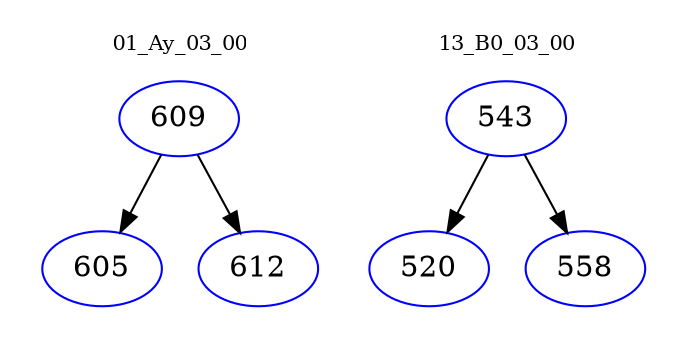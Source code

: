 digraph{
subgraph cluster_0 {
color = white
label = "01_Ay_03_00";
fontsize=10;
T0_609 [label="609", color="blue"]
T0_609 -> T0_605 [color="black"]
T0_605 [label="605", color="blue"]
T0_609 -> T0_612 [color="black"]
T0_612 [label="612", color="blue"]
}
subgraph cluster_1 {
color = white
label = "13_B0_03_00";
fontsize=10;
T1_543 [label="543", color="blue"]
T1_543 -> T1_520 [color="black"]
T1_520 [label="520", color="blue"]
T1_543 -> T1_558 [color="black"]
T1_558 [label="558", color="blue"]
}
}
